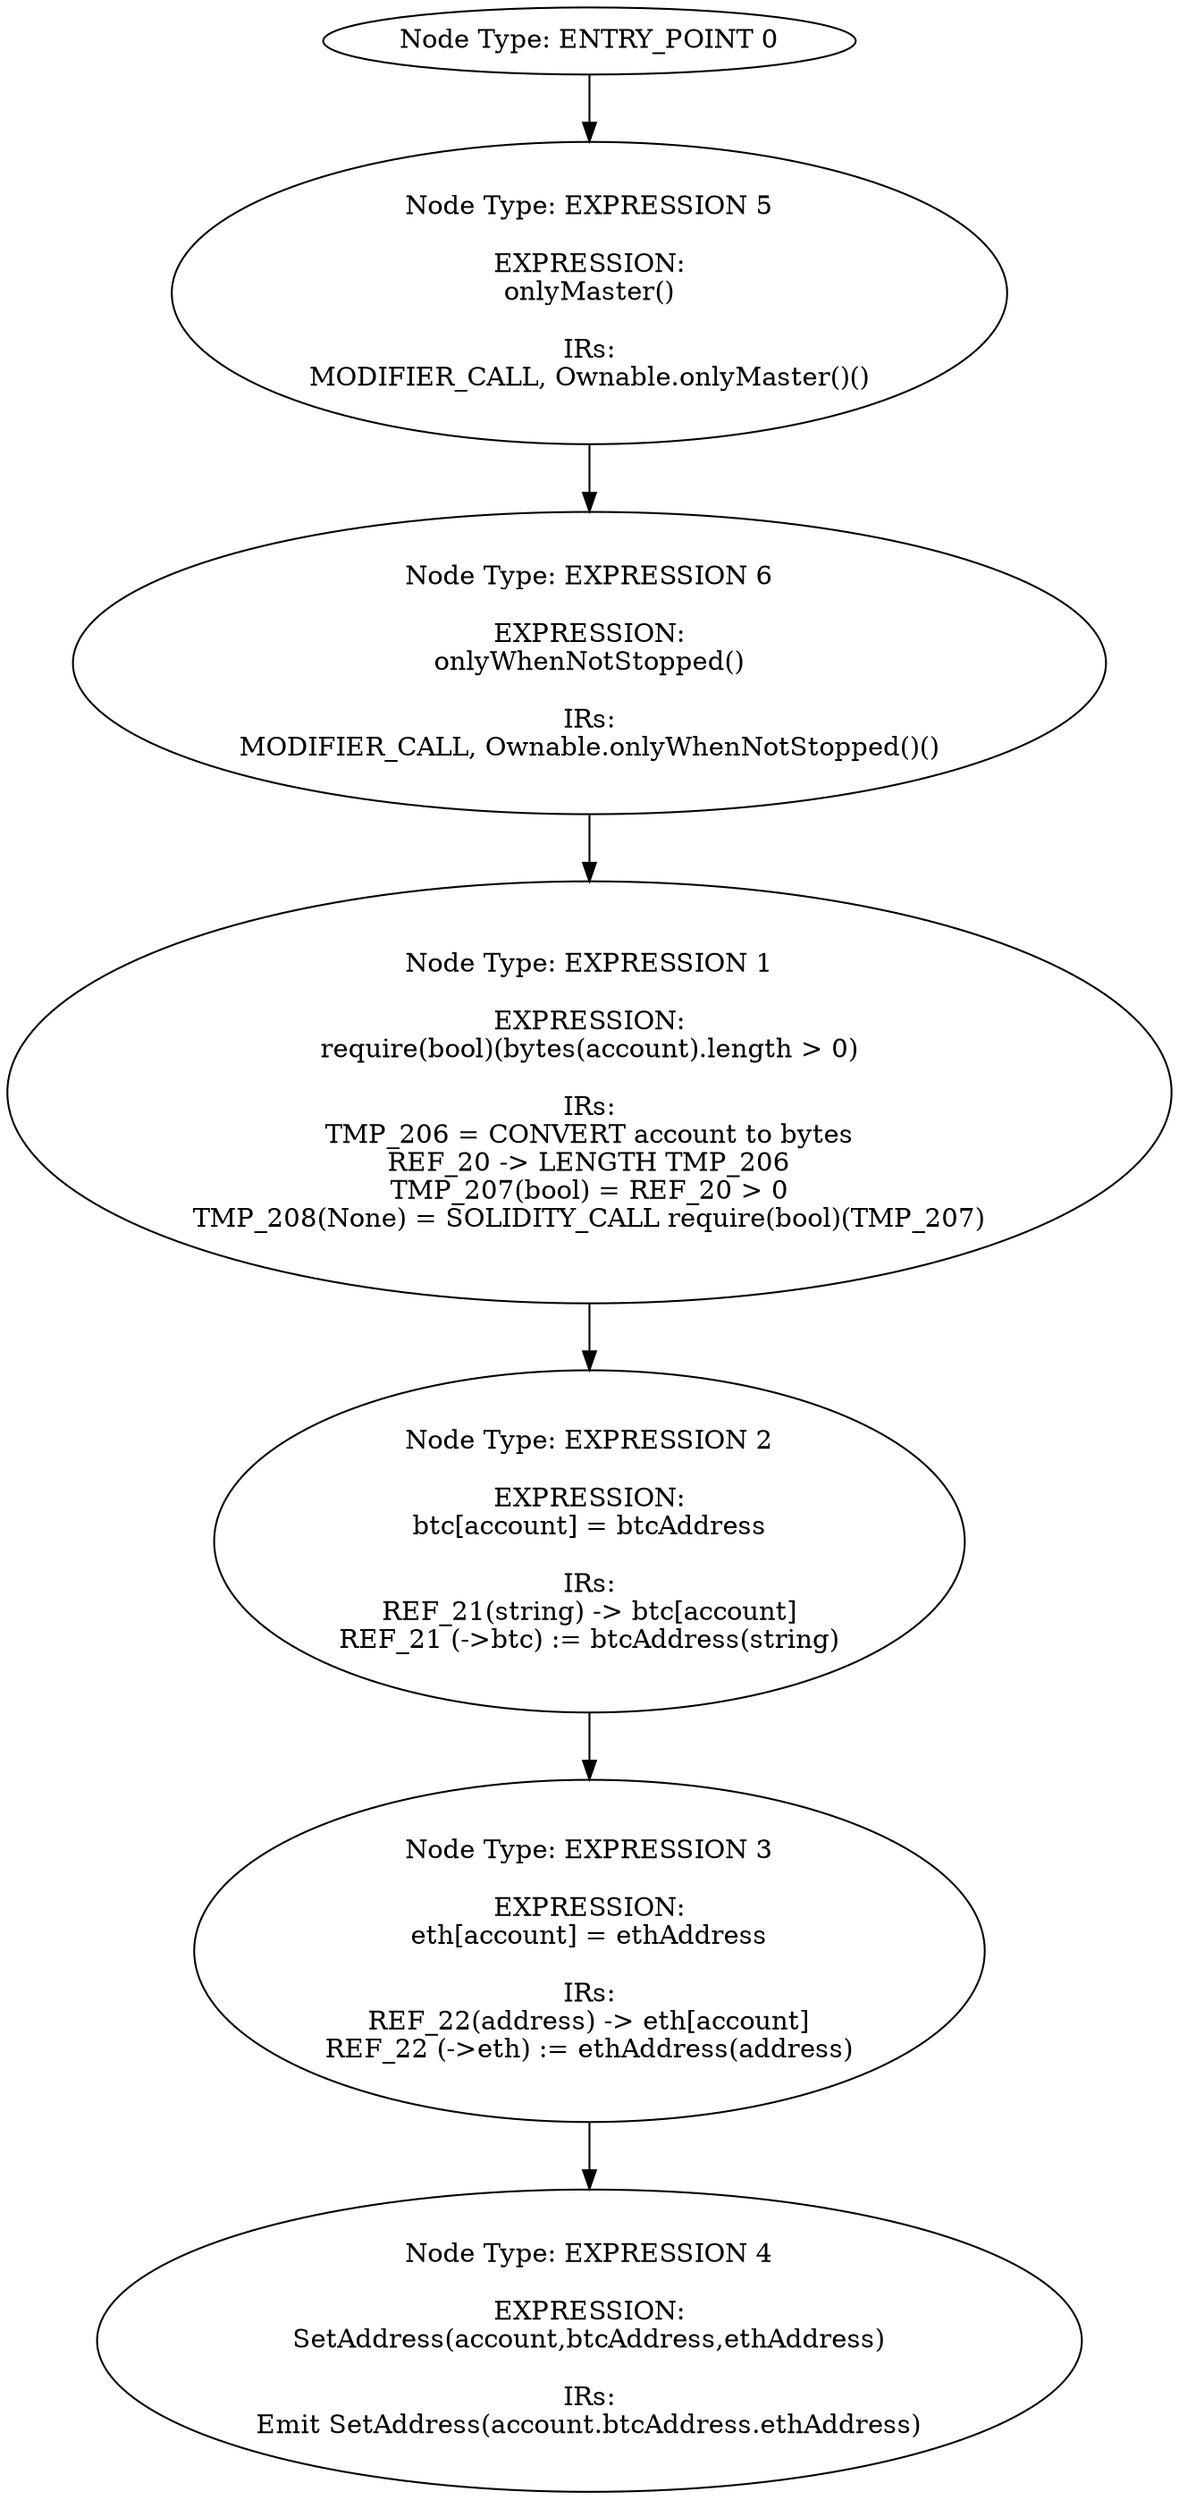 digraph{
0[label="Node Type: ENTRY_POINT 0
"];
0->5;
1[label="Node Type: EXPRESSION 1

EXPRESSION:
require(bool)(bytes(account).length > 0)

IRs:
TMP_206 = CONVERT account to bytes
REF_20 -> LENGTH TMP_206
TMP_207(bool) = REF_20 > 0
TMP_208(None) = SOLIDITY_CALL require(bool)(TMP_207)"];
1->2;
2[label="Node Type: EXPRESSION 2

EXPRESSION:
btc[account] = btcAddress

IRs:
REF_21(string) -> btc[account]
REF_21 (->btc) := btcAddress(string)"];
2->3;
3[label="Node Type: EXPRESSION 3

EXPRESSION:
eth[account] = ethAddress

IRs:
REF_22(address) -> eth[account]
REF_22 (->eth) := ethAddress(address)"];
3->4;
4[label="Node Type: EXPRESSION 4

EXPRESSION:
SetAddress(account,btcAddress,ethAddress)

IRs:
Emit SetAddress(account.btcAddress.ethAddress)"];
5[label="Node Type: EXPRESSION 5

EXPRESSION:
onlyMaster()

IRs:
MODIFIER_CALL, Ownable.onlyMaster()()"];
5->6;
6[label="Node Type: EXPRESSION 6

EXPRESSION:
onlyWhenNotStopped()

IRs:
MODIFIER_CALL, Ownable.onlyWhenNotStopped()()"];
6->1;
}
